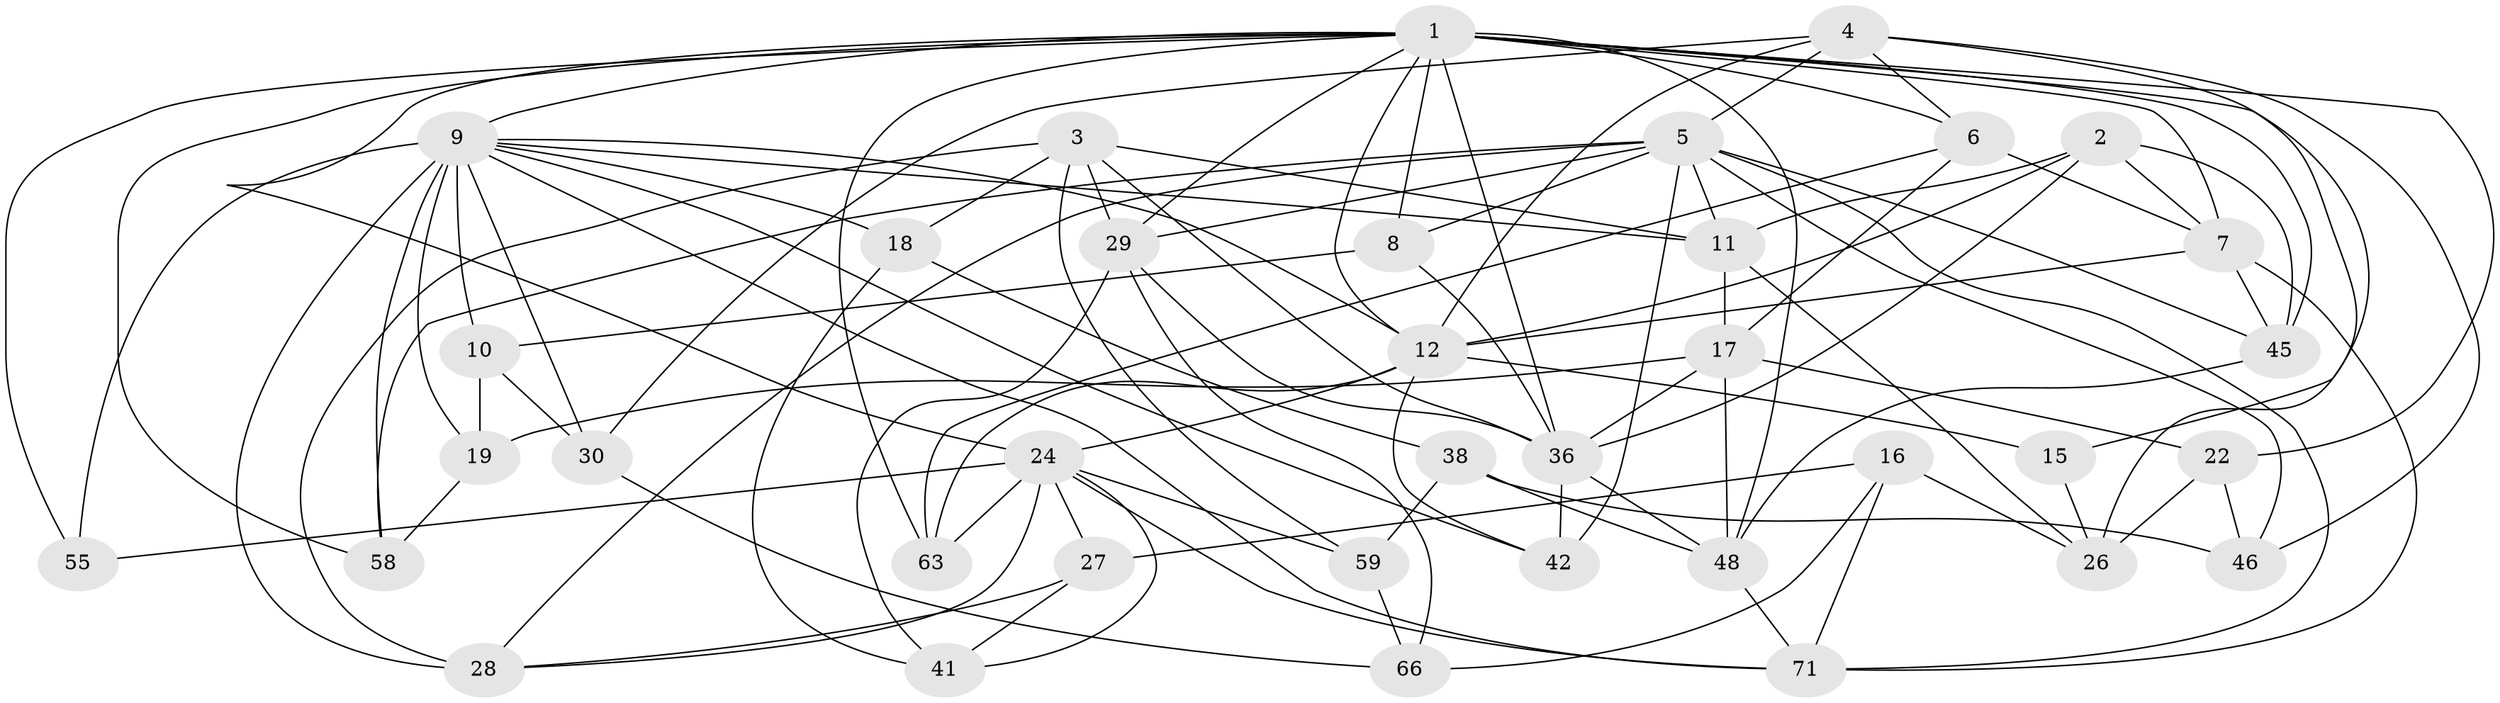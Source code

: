// original degree distribution, {4: 1.0}
// Generated by graph-tools (version 1.1) at 2025/16/03/09/25 04:16:13]
// undirected, 37 vertices, 103 edges
graph export_dot {
graph [start="1"]
  node [color=gray90,style=filled];
  1 [super="+13+54+23"];
  2 [super="+34"];
  3 [super="+73"];
  4 [super="+50"];
  5 [super="+64+37"];
  6 [super="+53"];
  7 [super="+61+40"];
  8;
  9 [super="+75+65+14"];
  10;
  11 [super="+67"];
  12 [super="+47+35"];
  15;
  16;
  17 [super="+43"];
  18;
  19;
  22;
  24 [super="+52+25"];
  26 [super="+32"];
  27;
  28 [super="+69"];
  29 [super="+33"];
  30;
  36 [super="+44+51"];
  38;
  41;
  42;
  45 [super="+56"];
  46;
  48 [super="+72"];
  55;
  58;
  59;
  63;
  66;
  71 [super="+74"];
  1 -- 7;
  1 -- 9 [weight=2];
  1 -- 12;
  1 -- 48;
  1 -- 55;
  1 -- 29;
  1 -- 63;
  1 -- 6 [weight=2];
  1 -- 22;
  1 -- 8;
  1 -- 26 [weight=2];
  1 -- 58;
  1 -- 36;
  1 -- 24;
  1 -- 45;
  2 -- 36;
  2 -- 7 [weight=2];
  2 -- 11;
  2 -- 45;
  2 -- 12;
  3 -- 18;
  3 -- 28;
  3 -- 29;
  3 -- 11;
  3 -- 59;
  3 -- 36;
  4 -- 46;
  4 -- 12;
  4 -- 5;
  4 -- 30;
  4 -- 15;
  4 -- 6;
  5 -- 29;
  5 -- 8;
  5 -- 46;
  5 -- 28;
  5 -- 45;
  5 -- 42;
  5 -- 71;
  5 -- 58;
  5 -- 11;
  6 -- 63;
  6 -- 17;
  6 -- 7;
  7 -- 45 [weight=2];
  7 -- 71;
  7 -- 12;
  8 -- 10;
  8 -- 36;
  9 -- 71;
  9 -- 10;
  9 -- 30;
  9 -- 58;
  9 -- 28 [weight=2];
  9 -- 42;
  9 -- 11;
  9 -- 18;
  9 -- 19;
  9 -- 55;
  9 -- 12;
  10 -- 19;
  10 -- 30;
  11 -- 26;
  11 -- 17;
  12 -- 24;
  12 -- 42;
  12 -- 63;
  12 -- 15 [weight=2];
  15 -- 26;
  16 -- 27;
  16 -- 66;
  16 -- 71;
  16 -- 26;
  17 -- 36;
  17 -- 19;
  17 -- 22;
  17 -- 48;
  18 -- 38;
  18 -- 41;
  19 -- 58;
  22 -- 26;
  22 -- 46;
  24 -- 28;
  24 -- 59;
  24 -- 63;
  24 -- 71;
  24 -- 55 [weight=2];
  24 -- 41;
  24 -- 27;
  27 -- 41;
  27 -- 28;
  29 -- 36;
  29 -- 41;
  29 -- 66;
  30 -- 66;
  36 -- 42;
  36 -- 48;
  38 -- 59;
  38 -- 46;
  38 -- 48;
  45 -- 48;
  48 -- 71;
  59 -- 66;
}
